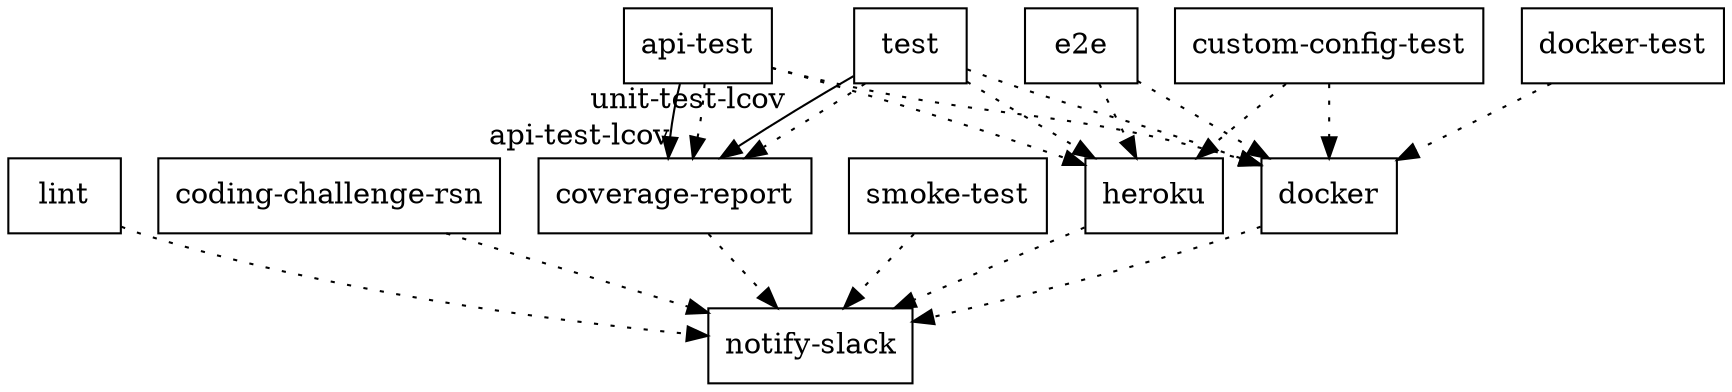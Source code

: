 digraph {
	test [shape=rect]
	"api-test" [shape=rect]
	lint [shape=rect]
	"coding-challenge-rsn" [shape=rect]
	"coverage-report" [shape=rect]
	"custom-config-test" [shape=rect]
	e2e [shape=rect]
	"smoke-test" [shape=rect]
	"docker-test" [shape=rect]
	docker [shape=rect]
	heroku [shape=rect]
	"notify-slack" [shape=rect]
	test -> "coverage-report" [decorate=false xlabel="unit-test-lcov"]
	test -> "coverage-report" [style=dotted xlabel=""]
	test -> docker [style=dotted xlabel=""]
	test -> heroku [style=dotted xlabel=""]
	"api-test" -> "coverage-report" [decorate=false xlabel="api-test-lcov"]
	"api-test" -> "coverage-report" [style=dotted xlabel=""]
	"api-test" -> docker [style=dotted xlabel=""]
	"api-test" -> heroku [style=dotted xlabel=""]
	lint -> "notify-slack" [style=dotted xlabel=""]
	"coding-challenge-rsn" -> "notify-slack" [style=dotted xlabel=""]
	"coverage-report" -> "notify-slack" [style=dotted xlabel=""]
	"custom-config-test" -> docker [style=dotted xlabel=""]
	"custom-config-test" -> heroku [style=dotted xlabel=""]
	e2e -> docker [style=dotted xlabel=""]
	e2e -> heroku [style=dotted xlabel=""]
	"smoke-test" -> "notify-slack" [style=dotted xlabel=""]
	"docker-test" -> docker [style=dotted xlabel=""]
	docker -> "notify-slack" [style=dotted xlabel=""]
	heroku -> "notify-slack" [style=dotted xlabel=""]
}
